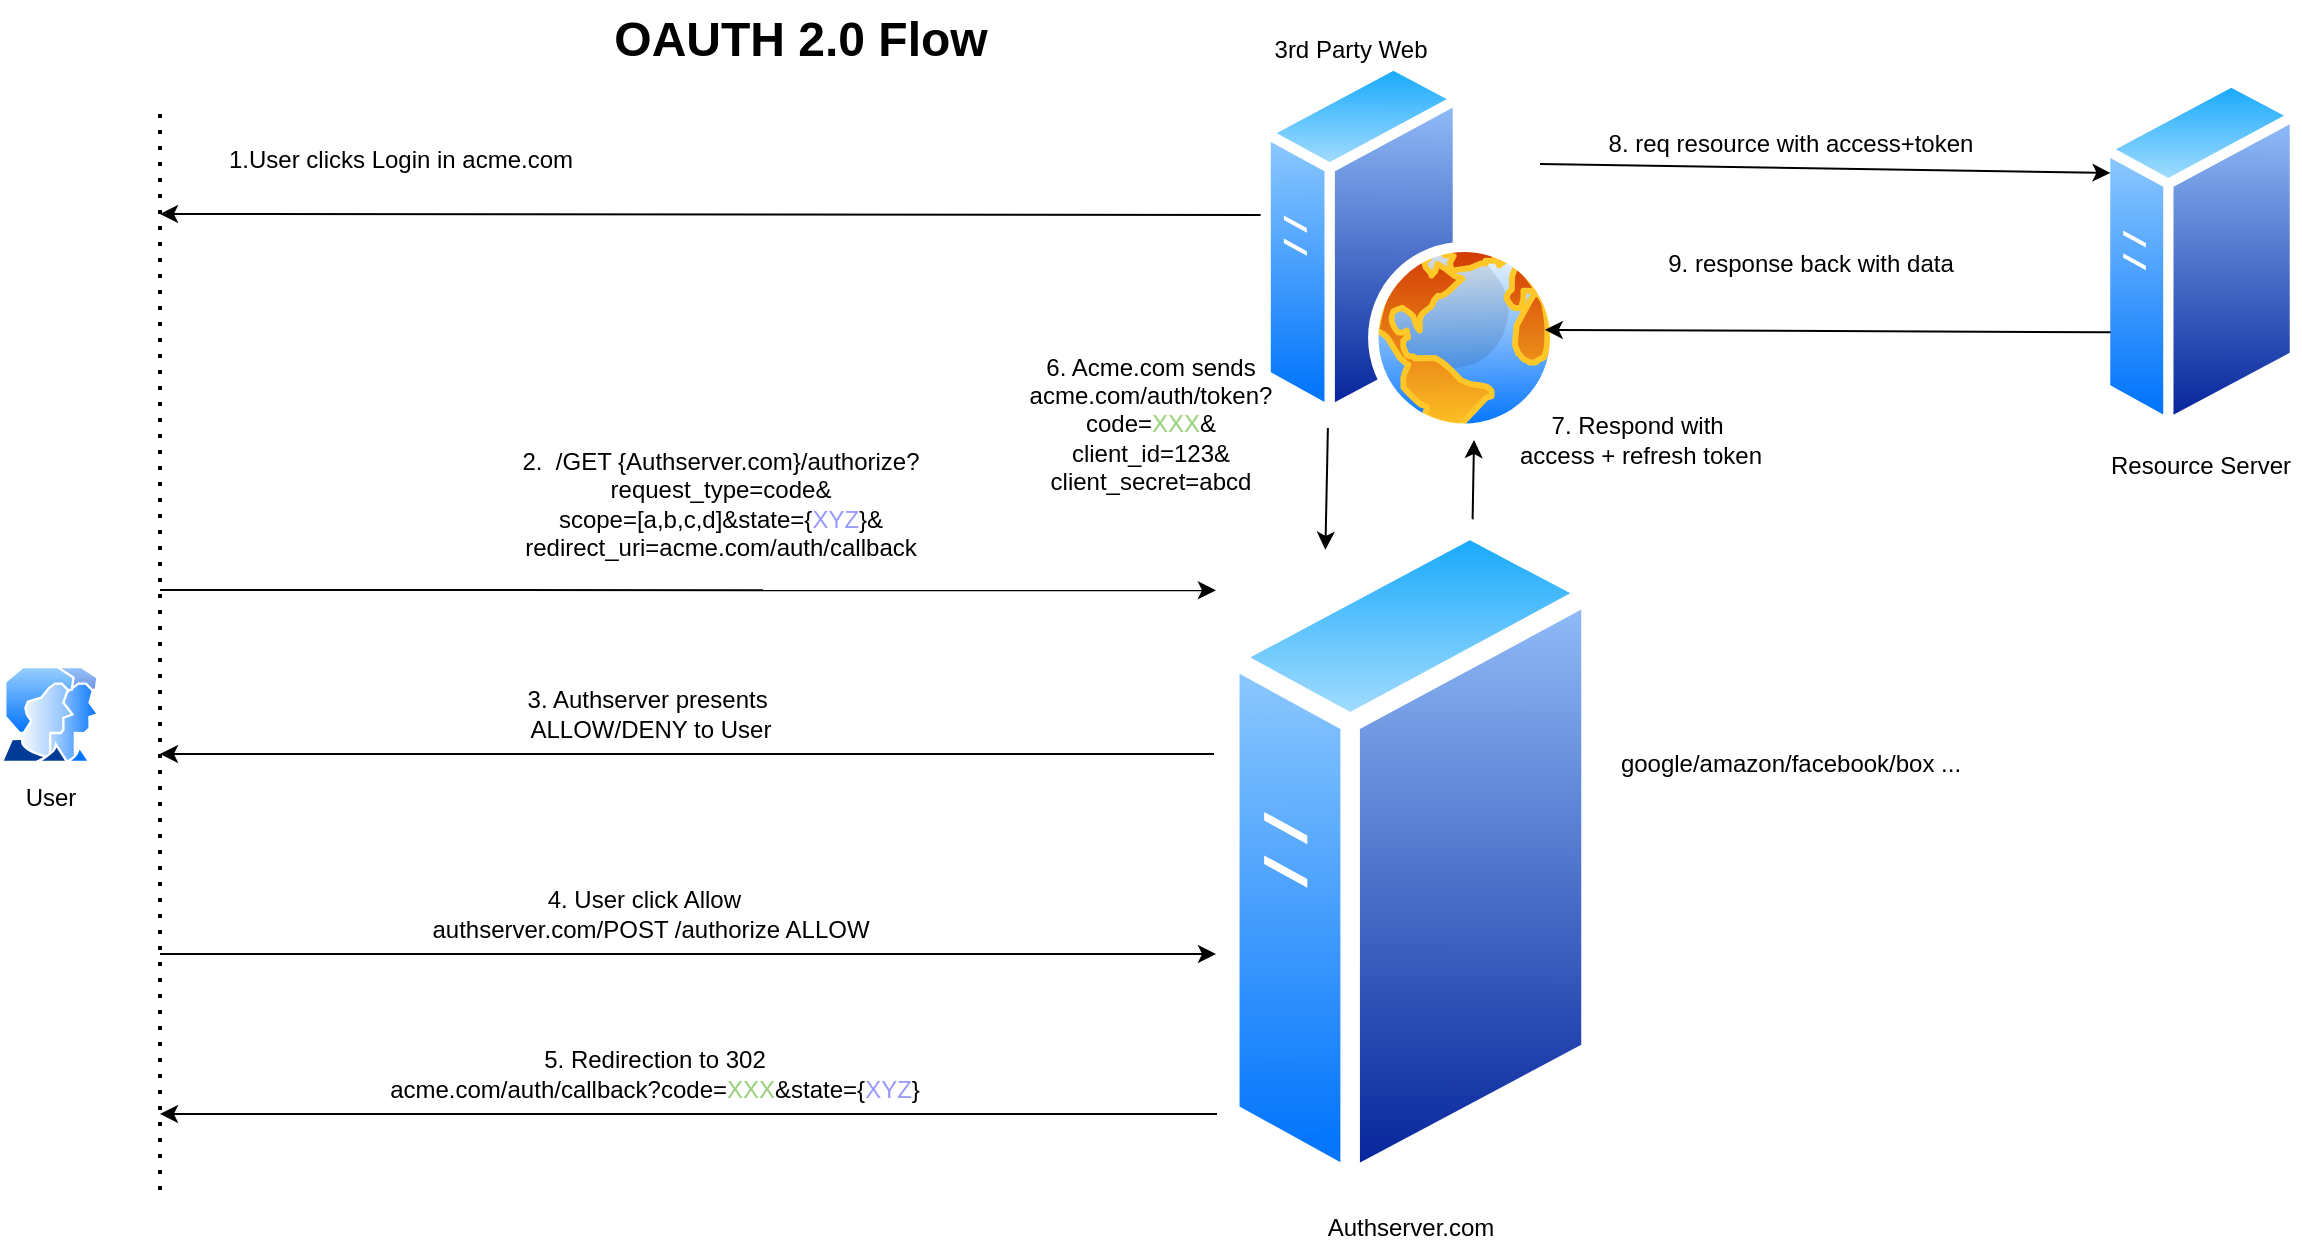 <mxfile version="24.8.6">
  <diagram name="Page-1" id="667GwFN1eYcLHi_g8ePg">
    <mxGraphModel dx="2126" dy="1104" grid="1" gridSize="10" guides="1" tooltips="1" connect="1" arrows="1" fold="1" page="1" pageScale="1" pageWidth="850" pageHeight="1100" math="0" shadow="0">
      <root>
        <mxCell id="0" />
        <mxCell id="1" parent="0" />
        <mxCell id="78FdNrDkZpptgmzAhslT-3" value="3rd Party Web" style="text;html=1;align=center;verticalAlign=middle;resizable=0;points=[];autosize=1;strokeColor=none;fillColor=none;" vertex="1" parent="1">
          <mxGeometry x="665" y="33" width="100" height="30" as="geometry" />
        </mxCell>
        <mxCell id="78FdNrDkZpptgmzAhslT-6" value="" style="endArrow=classic;html=1;rounded=0;exitX=0.031;exitY=0.416;exitDx=0;exitDy=0;exitPerimeter=0;" edge="1" parent="1" source="78FdNrDkZpptgmzAhslT-43">
          <mxGeometry width="50" height="50" relative="1" as="geometry">
            <mxPoint x="680" y="127" as="sourcePoint" />
            <mxPoint x="120" y="130" as="targetPoint" />
          </mxGeometry>
        </mxCell>
        <mxCell id="78FdNrDkZpptgmzAhslT-7" value="1.User clicks Login in acme.com" style="text;html=1;align=center;verticalAlign=middle;resizable=0;points=[];autosize=1;strokeColor=none;fillColor=none;" vertex="1" parent="1">
          <mxGeometry x="140" y="88" width="200" height="30" as="geometry" />
        </mxCell>
        <mxCell id="78FdNrDkZpptgmzAhslT-8" value="&lt;div&gt;2.&amp;nbsp; /GET {Authserver.com}/authorize?&lt;/div&gt;&lt;div&gt;request_type=code&amp;amp;&lt;/div&gt;&lt;div&gt;scope=[a,b,c,d]&amp;amp;state={&lt;font color=&quot;#9999ff&quot;&gt;XYZ&lt;/font&gt;}&amp;amp;&lt;/div&gt;&lt;div&gt;redirect_uri=acme.com/auth/callback&lt;/div&gt;" style="text;html=1;align=center;verticalAlign=middle;resizable=0;points=[];autosize=1;strokeColor=none;fillColor=none;" vertex="1" parent="1">
          <mxGeometry x="290" y="240" width="220" height="70" as="geometry" />
        </mxCell>
        <mxCell id="78FdNrDkZpptgmzAhslT-11" value="google/amazon/facebook/box ..." style="text;html=1;align=center;verticalAlign=middle;resizable=0;points=[];autosize=1;strokeColor=none;fillColor=none;" vertex="1" parent="1">
          <mxGeometry x="840" y="390" width="190" height="30" as="geometry" />
        </mxCell>
        <mxCell id="78FdNrDkZpptgmzAhslT-16" value="" style="endArrow=classic;html=1;rounded=0;entryX=-0.017;entryY=0.331;entryDx=0;entryDy=0;entryPerimeter=0;" edge="1" parent="1">
          <mxGeometry width="50" height="50" relative="1" as="geometry">
            <mxPoint x="120" y="318" as="sourcePoint" />
            <mxPoint x="647.96" y="318.16" as="targetPoint" />
          </mxGeometry>
        </mxCell>
        <mxCell id="78FdNrDkZpptgmzAhslT-18" value="" style="endArrow=classic;html=1;rounded=0;" edge="1" parent="1">
          <mxGeometry width="50" height="50" relative="1" as="geometry">
            <mxPoint x="647" y="400" as="sourcePoint" />
            <mxPoint x="120" y="400" as="targetPoint" />
          </mxGeometry>
        </mxCell>
        <mxCell id="78FdNrDkZpptgmzAhslT-19" value="&lt;div&gt;3. Authserver presents&amp;nbsp;&lt;/div&gt;&lt;div&gt;ALLOW/DENY to User&lt;/div&gt;" style="text;html=1;align=center;verticalAlign=middle;resizable=0;points=[];autosize=1;strokeColor=none;fillColor=none;" vertex="1" parent="1">
          <mxGeometry x="290" y="360" width="150" height="40" as="geometry" />
        </mxCell>
        <mxCell id="78FdNrDkZpptgmzAhslT-20" value="" style="endArrow=classic;html=1;rounded=0;entryX=-0.017;entryY=0.331;entryDx=0;entryDy=0;entryPerimeter=0;" edge="1" parent="1">
          <mxGeometry width="50" height="50" relative="1" as="geometry">
            <mxPoint x="120" y="500" as="sourcePoint" />
            <mxPoint x="648" y="500" as="targetPoint" />
          </mxGeometry>
        </mxCell>
        <mxCell id="78FdNrDkZpptgmzAhslT-21" value="&lt;div&gt;4. User click Allow&amp;nbsp;&amp;nbsp;&lt;/div&gt;&lt;div&gt;authserver.com/POST /authorize ALLOW&lt;/div&gt;" style="text;html=1;align=center;verticalAlign=middle;resizable=0;points=[];autosize=1;strokeColor=none;fillColor=none;" vertex="1" parent="1">
          <mxGeometry x="245" y="460" width="240" height="40" as="geometry" />
        </mxCell>
        <mxCell id="78FdNrDkZpptgmzAhslT-22" value="" style="endArrow=classic;html=1;rounded=0;exitX=-0.025;exitY=0.444;exitDx=0;exitDy=0;exitPerimeter=0;" edge="1" parent="1">
          <mxGeometry width="50" height="50" relative="1" as="geometry">
            <mxPoint x="648.5" y="580" as="sourcePoint" />
            <mxPoint x="120" y="580" as="targetPoint" />
          </mxGeometry>
        </mxCell>
        <mxCell id="78FdNrDkZpptgmzAhslT-23" value="&lt;div&gt;5. Redirection to 302 &lt;br&gt;&lt;/div&gt;&lt;div&gt;acme.com/auth/callback?code=&lt;font color=&quot;#97d077&quot;&gt;XXX&lt;/font&gt;&amp;amp;state={&lt;font color=&quot;#9999ff&quot;&gt;XYZ&lt;/font&gt;}&lt;br&gt;&lt;/div&gt;" style="text;html=1;align=center;verticalAlign=middle;resizable=0;points=[];autosize=1;strokeColor=none;fillColor=none;" vertex="1" parent="1">
          <mxGeometry x="221.5" y="540" width="290" height="40" as="geometry" />
        </mxCell>
        <mxCell id="78FdNrDkZpptgmzAhslT-25" value="" style="endArrow=classic;html=1;rounded=0;exitX=0.225;exitY=0.984;exitDx=0;exitDy=0;entryX=0.25;entryY=0;entryDx=0;entryDy=0;exitPerimeter=0;" edge="1" parent="1" source="78FdNrDkZpptgmzAhslT-43" target="78FdNrDkZpptgmzAhslT-42">
          <mxGeometry width="50" height="50" relative="1" as="geometry">
            <mxPoint x="687.5" y="168" as="sourcePoint" />
            <mxPoint x="688" y="280" as="targetPoint" />
          </mxGeometry>
        </mxCell>
        <mxCell id="78FdNrDkZpptgmzAhslT-26" value="&lt;div&gt;6. Acme.com sends &lt;br&gt;&lt;/div&gt;&lt;div&gt;acme.com/auth/token?&lt;/div&gt;&lt;div&gt;code=&lt;font color=&quot;#97d077&quot;&gt;XXX&lt;/font&gt;&amp;amp;&lt;/div&gt;&lt;div&gt;client_id=123&amp;amp;&lt;/div&gt;&lt;div&gt;client_secret=abcd&lt;br&gt;&lt;/div&gt;" style="text;html=1;align=center;verticalAlign=middle;resizable=0;points=[];autosize=1;strokeColor=none;fillColor=none;" vertex="1" parent="1">
          <mxGeometry x="545" y="190" width="140" height="90" as="geometry" />
        </mxCell>
        <mxCell id="78FdNrDkZpptgmzAhslT-27" value="" style="endArrow=classic;html=1;rounded=0;exitX=0.842;exitY=0.009;exitDx=0;exitDy=0;exitPerimeter=0;entryX=0.712;entryY=1.016;entryDx=0;entryDy=0;entryPerimeter=0;" edge="1" parent="1" target="78FdNrDkZpptgmzAhslT-43">
          <mxGeometry width="50" height="50" relative="1" as="geometry">
            <mxPoint x="776.3" y="282.88" as="sourcePoint" />
            <mxPoint x="777.05" y="176.98" as="targetPoint" />
          </mxGeometry>
        </mxCell>
        <mxCell id="78FdNrDkZpptgmzAhslT-28" value="&lt;div&gt;7. Respond with&amp;nbsp;&lt;/div&gt;&lt;div&gt;access + refresh token&lt;/div&gt;" style="text;html=1;align=center;verticalAlign=middle;resizable=0;points=[];autosize=1;strokeColor=none;fillColor=none;" vertex="1" parent="1">
          <mxGeometry x="790" y="222.75" width="140" height="40" as="geometry" />
        </mxCell>
        <mxCell id="78FdNrDkZpptgmzAhslT-32" value="8. req resource with access+token" style="text;html=1;align=center;verticalAlign=middle;resizable=0;points=[];autosize=1;strokeColor=none;fillColor=none;" vertex="1" parent="1">
          <mxGeometry x="830" y="80" width="210" height="30" as="geometry" />
        </mxCell>
        <mxCell id="78FdNrDkZpptgmzAhslT-34" value="9. response back with data" style="text;html=1;align=center;verticalAlign=middle;resizable=0;points=[];autosize=1;strokeColor=none;fillColor=none;" vertex="1" parent="1">
          <mxGeometry x="860" y="140" width="170" height="30" as="geometry" />
        </mxCell>
        <mxCell id="78FdNrDkZpptgmzAhslT-36" value="&lt;font style=&quot;font-size: 24px;&quot;&gt;&lt;b&gt;OAUTH 2.0 Flow&lt;/b&gt;&lt;/font&gt;" style="text;html=1;align=center;verticalAlign=middle;resizable=0;points=[];autosize=1;strokeColor=none;fillColor=none;" vertex="1" parent="1">
          <mxGeometry x="335" y="23" width="210" height="40" as="geometry" />
        </mxCell>
        <mxCell id="78FdNrDkZpptgmzAhslT-40" value="User" style="image;aspect=fixed;perimeter=ellipsePerimeter;html=1;align=center;shadow=0;dashed=0;spacingTop=3;image=img/lib/active_directory/user_accounts.svg;" vertex="1" parent="1">
          <mxGeometry x="40" y="356" width="50" height="48.5" as="geometry" />
        </mxCell>
        <mxCell id="78FdNrDkZpptgmzAhslT-41" value="" style="endArrow=none;dashed=1;html=1;dashPattern=1 3;strokeWidth=2;rounded=0;" edge="1" parent="1">
          <mxGeometry width="50" height="50" relative="1" as="geometry">
            <mxPoint x="120" y="80" as="sourcePoint" />
            <mxPoint x="120" y="621" as="targetPoint" />
          </mxGeometry>
        </mxCell>
        <mxCell id="78FdNrDkZpptgmzAhslT-42" value="Authserver.com" style="image;aspect=fixed;perimeter=ellipsePerimeter;html=1;align=center;shadow=0;dashed=0;spacingTop=3;image=img/lib/active_directory/generic_server.svg;" vertex="1" parent="1">
          <mxGeometry x="650" y="280" width="190.4" height="340" as="geometry" />
        </mxCell>
        <mxCell id="78FdNrDkZpptgmzAhslT-43" value="" style="image;aspect=fixed;perimeter=ellipsePerimeter;html=1;align=center;shadow=0;dashed=0;spacingTop=3;image=img/lib/active_directory/web_server.svg;" vertex="1" parent="1">
          <mxGeometry x="670.2" y="52.51" width="150" height="187.49" as="geometry" />
        </mxCell>
        <mxCell id="78FdNrDkZpptgmzAhslT-44" value="Resource Server" style="image;aspect=fixed;perimeter=ellipsePerimeter;html=1;align=center;shadow=0;dashed=0;spacingTop=3;image=img/lib/active_directory/generic_server.svg;" vertex="1" parent="1">
          <mxGeometry x="1090" y="60" width="100" height="178.57" as="geometry" />
        </mxCell>
        <mxCell id="78FdNrDkZpptgmzAhslT-45" value="" style="endArrow=classic;html=1;rounded=0;entryX=0;entryY=0.25;entryDx=0;entryDy=0;" edge="1" parent="1" target="78FdNrDkZpptgmzAhslT-44">
          <mxGeometry width="50" height="50" relative="1" as="geometry">
            <mxPoint x="810" y="105" as="sourcePoint" />
            <mxPoint x="610" y="310" as="targetPoint" />
          </mxGeometry>
        </mxCell>
        <mxCell id="78FdNrDkZpptgmzAhslT-46" value="" style="endArrow=classic;html=1;rounded=0;entryX=1;entryY=0.75;entryDx=0;entryDy=0;exitX=0;exitY=0.75;exitDx=0;exitDy=0;" edge="1" parent="1" source="78FdNrDkZpptgmzAhslT-44" target="78FdNrDkZpptgmzAhslT-43">
          <mxGeometry width="50" height="50" relative="1" as="geometry">
            <mxPoint x="560" y="360" as="sourcePoint" />
            <mxPoint x="610" y="310" as="targetPoint" />
          </mxGeometry>
        </mxCell>
      </root>
    </mxGraphModel>
  </diagram>
</mxfile>

